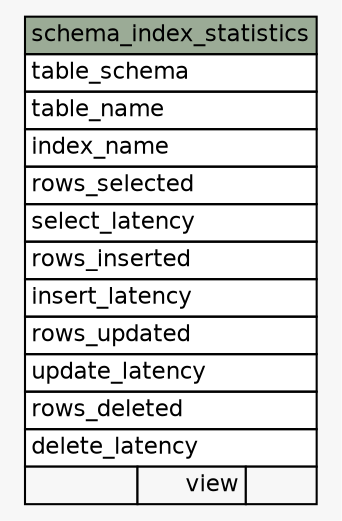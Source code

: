 // dot 2.44.1 on Linux 5.5.13-arch2-1
// SchemaSpy rev 590
digraph "schema_index_statistics" {
  graph [
    rankdir="RL"
    bgcolor="#f7f7f7"
    nodesep="0.18"
    ranksep="0.46"
    fontname="Helvetica"
    fontsize="11"
  ];
  node [
    fontname="Helvetica"
    fontsize="11"
    shape="plaintext"
  ];
  edge [
    arrowsize="0.8"
  ];
  "schema_index_statistics" [
    label=<
    <TABLE BORDER="0" CELLBORDER="1" CELLSPACING="0" BGCOLOR="#ffffff">
      <TR><TD COLSPAN="3" BGCOLOR="#9bab96" ALIGN="CENTER">schema_index_statistics</TD></TR>
      <TR><TD PORT="table_schema" COLSPAN="3" ALIGN="LEFT">table_schema</TD></TR>
      <TR><TD PORT="table_name" COLSPAN="3" ALIGN="LEFT">table_name</TD></TR>
      <TR><TD PORT="index_name" COLSPAN="3" ALIGN="LEFT">index_name</TD></TR>
      <TR><TD PORT="rows_selected" COLSPAN="3" ALIGN="LEFT">rows_selected</TD></TR>
      <TR><TD PORT="select_latency" COLSPAN="3" ALIGN="LEFT">select_latency</TD></TR>
      <TR><TD PORT="rows_inserted" COLSPAN="3" ALIGN="LEFT">rows_inserted</TD></TR>
      <TR><TD PORT="insert_latency" COLSPAN="3" ALIGN="LEFT">insert_latency</TD></TR>
      <TR><TD PORT="rows_updated" COLSPAN="3" ALIGN="LEFT">rows_updated</TD></TR>
      <TR><TD PORT="update_latency" COLSPAN="3" ALIGN="LEFT">update_latency</TD></TR>
      <TR><TD PORT="rows_deleted" COLSPAN="3" ALIGN="LEFT">rows_deleted</TD></TR>
      <TR><TD PORT="delete_latency" COLSPAN="3" ALIGN="LEFT">delete_latency</TD></TR>
      <TR><TD ALIGN="LEFT" BGCOLOR="#f7f7f7">  </TD><TD ALIGN="RIGHT" BGCOLOR="#f7f7f7">view</TD><TD ALIGN="RIGHT" BGCOLOR="#f7f7f7">  </TD></TR>
    </TABLE>>
    URL="tables/schema_index_statistics.html"
    tooltip="schema_index_statistics"
  ];
}
